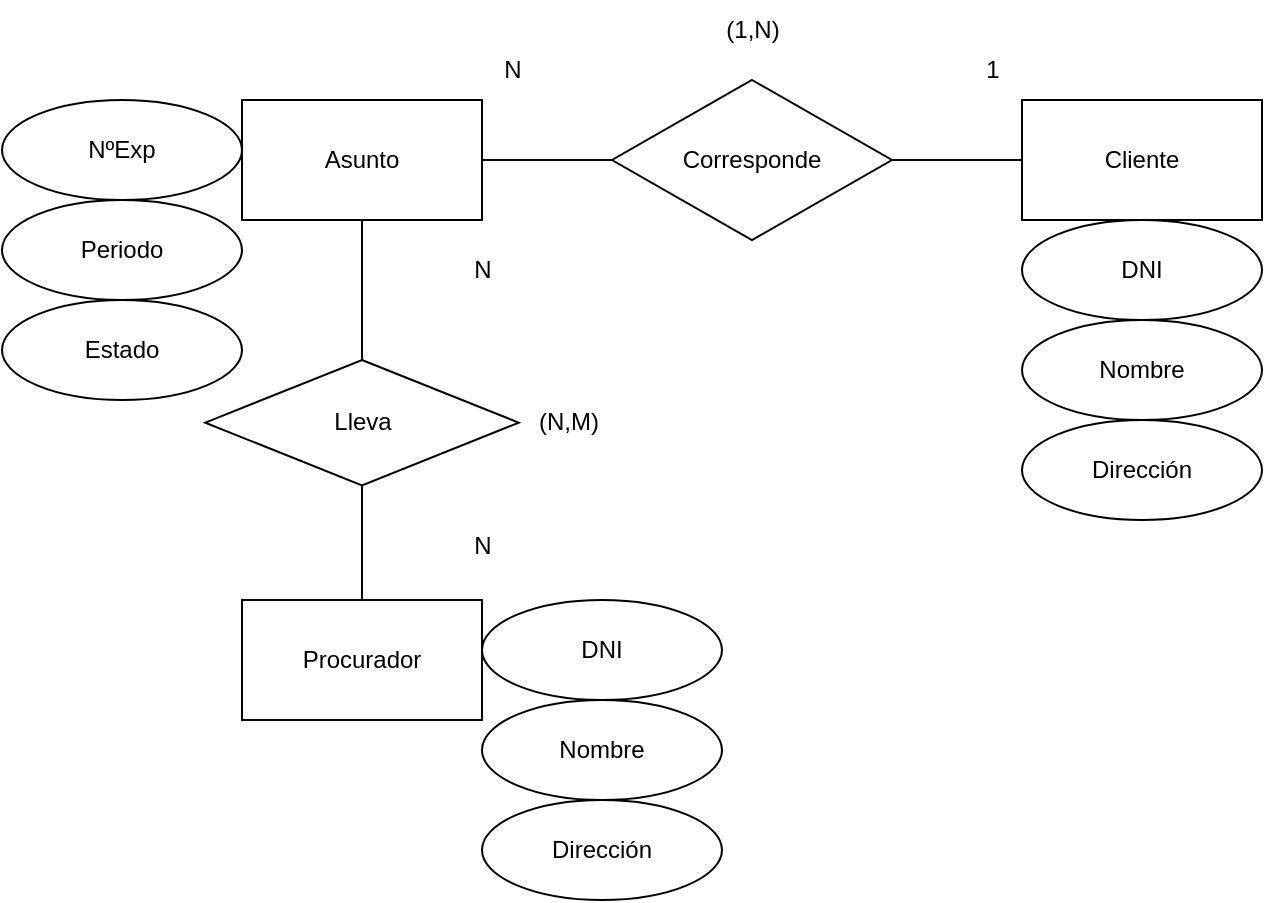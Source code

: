 <mxfile version="24.2.8" type="github" pages="4">
  <diagram id="R2lEEEUBdFMjLlhIrx00" name="Ejercicio1">
    <mxGraphModel dx="1884" dy="446" grid="1" gridSize="10" guides="1" tooltips="1" connect="1" arrows="1" fold="1" page="1" pageScale="1" pageWidth="850" pageHeight="1100" math="0" shadow="0" extFonts="Permanent Marker^https://fonts.googleapis.com/css?family=Permanent+Marker">
      <root>
        <mxCell id="0" />
        <mxCell id="1" parent="0" />
        <mxCell id="F15RlK86ZsekV8ikuqOl-1" value="Asunto" style="rounded=0;whiteSpace=wrap;html=1;" vertex="1" parent="1">
          <mxGeometry x="110" y="100" width="120" height="60" as="geometry" />
        </mxCell>
        <mxCell id="F15RlK86ZsekV8ikuqOl-2" value="Cliente" style="whiteSpace=wrap;html=1;" vertex="1" parent="1">
          <mxGeometry x="500" y="100" width="120" height="60" as="geometry" />
        </mxCell>
        <mxCell id="F15RlK86ZsekV8ikuqOl-5" value="Procurador" style="whiteSpace=wrap;html=1;" vertex="1" parent="1">
          <mxGeometry x="110" y="350" width="120" height="60" as="geometry" />
        </mxCell>
        <mxCell id="F15RlK86ZsekV8ikuqOl-7" value="" style="endArrow=none;html=1;rounded=0;exitX=1;exitY=0.5;exitDx=0;exitDy=0;entryX=0;entryY=0.5;entryDx=0;entryDy=0;" edge="1" parent="1" source="F15RlK86ZsekV8ikuqOl-1" target="F15RlK86ZsekV8ikuqOl-2">
          <mxGeometry width="50" height="50" relative="1" as="geometry">
            <mxPoint x="380" y="270" as="sourcePoint" />
            <mxPoint x="430" y="220" as="targetPoint" />
          </mxGeometry>
        </mxCell>
        <mxCell id="F15RlK86ZsekV8ikuqOl-9" value="Corresponde" style="rhombus;whiteSpace=wrap;html=1;" vertex="1" parent="1">
          <mxGeometry x="295" y="90" width="140" height="80" as="geometry" />
        </mxCell>
        <mxCell id="F15RlK86ZsekV8ikuqOl-10" value="NºExp" style="ellipse;whiteSpace=wrap;html=1;" vertex="1" parent="1">
          <mxGeometry x="-10" y="100" width="120" height="50" as="geometry" />
        </mxCell>
        <mxCell id="F15RlK86ZsekV8ikuqOl-11" value="Periodo" style="ellipse;whiteSpace=wrap;html=1;" vertex="1" parent="1">
          <mxGeometry x="-10" y="150" width="120" height="50" as="geometry" />
        </mxCell>
        <mxCell id="F15RlK86ZsekV8ikuqOl-12" value="Estado" style="ellipse;whiteSpace=wrap;html=1;" vertex="1" parent="1">
          <mxGeometry x="-10" y="200" width="120" height="50" as="geometry" />
        </mxCell>
        <mxCell id="F15RlK86ZsekV8ikuqOl-13" value="" style="endArrow=none;html=1;rounded=0;entryX=0.5;entryY=1;entryDx=0;entryDy=0;exitX=0.5;exitY=0;exitDx=0;exitDy=0;" edge="1" parent="1" source="F15RlK86ZsekV8ikuqOl-14" target="F15RlK86ZsekV8ikuqOl-1">
          <mxGeometry width="50" height="50" relative="1" as="geometry">
            <mxPoint x="380" y="270" as="sourcePoint" />
            <mxPoint x="430" y="220" as="targetPoint" />
          </mxGeometry>
        </mxCell>
        <mxCell id="F15RlK86ZsekV8ikuqOl-15" value="" style="endArrow=none;html=1;rounded=0;entryX=0.5;entryY=1;entryDx=0;entryDy=0;exitX=0.5;exitY=0;exitDx=0;exitDy=0;" edge="1" parent="1" source="F15RlK86ZsekV8ikuqOl-5" target="F15RlK86ZsekV8ikuqOl-14">
          <mxGeometry width="50" height="50" relative="1" as="geometry">
            <mxPoint x="440" y="340" as="sourcePoint" />
            <mxPoint x="230" y="130" as="targetPoint" />
          </mxGeometry>
        </mxCell>
        <mxCell id="F15RlK86ZsekV8ikuqOl-14" value="Lleva" style="rhombus;whiteSpace=wrap;html=1;rotation=0;" vertex="1" parent="1">
          <mxGeometry x="91.64" y="230" width="156.72" height="62.68" as="geometry" />
        </mxCell>
        <mxCell id="F15RlK86ZsekV8ikuqOl-18" value="DNI" style="ellipse;whiteSpace=wrap;html=1;" vertex="1" parent="1">
          <mxGeometry x="500" y="160" width="120" height="50" as="geometry" />
        </mxCell>
        <mxCell id="F15RlK86ZsekV8ikuqOl-19" value="Nombre" style="ellipse;whiteSpace=wrap;html=1;" vertex="1" parent="1">
          <mxGeometry x="500" y="210" width="120" height="50" as="geometry" />
        </mxCell>
        <mxCell id="F15RlK86ZsekV8ikuqOl-20" value="Dirección" style="ellipse;whiteSpace=wrap;html=1;" vertex="1" parent="1">
          <mxGeometry x="500" y="260" width="120" height="50" as="geometry" />
        </mxCell>
        <mxCell id="F15RlK86ZsekV8ikuqOl-21" value="DNI" style="ellipse;whiteSpace=wrap;html=1;" vertex="1" parent="1">
          <mxGeometry x="230" y="350" width="120" height="50" as="geometry" />
        </mxCell>
        <mxCell id="F15RlK86ZsekV8ikuqOl-22" value="Nombre" style="ellipse;whiteSpace=wrap;html=1;" vertex="1" parent="1">
          <mxGeometry x="230" y="400" width="120" height="50" as="geometry" />
        </mxCell>
        <mxCell id="F15RlK86ZsekV8ikuqOl-23" value="Dirección" style="ellipse;whiteSpace=wrap;html=1;" vertex="1" parent="1">
          <mxGeometry x="230" y="450" width="120" height="50" as="geometry" />
        </mxCell>
        <mxCell id="F15RlK86ZsekV8ikuqOl-25" value="1" style="text;html=1;align=center;verticalAlign=middle;resizable=0;points=[];autosize=1;strokeColor=none;fillColor=none;" vertex="1" parent="1">
          <mxGeometry x="470" y="70" width="30" height="30" as="geometry" />
        </mxCell>
        <mxCell id="F15RlK86ZsekV8ikuqOl-26" value="N" style="text;html=1;align=center;verticalAlign=middle;resizable=0;points=[];autosize=1;strokeColor=none;fillColor=none;" vertex="1" parent="1">
          <mxGeometry x="230" y="70" width="30" height="30" as="geometry" />
        </mxCell>
        <mxCell id="F15RlK86ZsekV8ikuqOl-27" value="(1,N&lt;span style=&quot;background-color: initial;&quot;&gt;)&lt;/span&gt;" style="text;html=1;align=center;verticalAlign=middle;resizable=0;points=[];autosize=1;strokeColor=none;fillColor=none;" vertex="1" parent="1">
          <mxGeometry x="340" y="50" width="50" height="30" as="geometry" />
        </mxCell>
        <mxCell id="F15RlK86ZsekV8ikuqOl-28" value="N" style="text;html=1;align=center;verticalAlign=middle;resizable=0;points=[];autosize=1;strokeColor=none;fillColor=none;" vertex="1" parent="1">
          <mxGeometry x="215" y="308" width="30" height="30" as="geometry" />
        </mxCell>
        <mxCell id="F15RlK86ZsekV8ikuqOl-29" value="N" style="text;html=1;align=center;verticalAlign=middle;resizable=0;points=[];autosize=1;strokeColor=none;fillColor=none;" vertex="1" parent="1">
          <mxGeometry x="215" y="170" width="30" height="30" as="geometry" />
        </mxCell>
        <mxCell id="F15RlK86ZsekV8ikuqOl-30" value="(N,M&lt;span style=&quot;background-color: initial;&quot;&gt;)&lt;/span&gt;" style="text;html=1;align=center;verticalAlign=middle;resizable=0;points=[];autosize=1;strokeColor=none;fillColor=none;" vertex="1" parent="1">
          <mxGeometry x="248.36" y="246.34" width="50" height="30" as="geometry" />
        </mxCell>
      </root>
    </mxGraphModel>
  </diagram>
  <diagram id="CXR2Wb69tk7Tgtd5U62r" name="Ejercicio2">
    <mxGraphModel dx="1034" dy="446" grid="1" gridSize="10" guides="1" tooltips="1" connect="1" arrows="1" fold="1" page="1" pageScale="1" pageWidth="850" pageHeight="1100" math="0" shadow="0">
      <root>
        <mxCell id="0" />
        <mxCell id="1" parent="0" />
        <mxCell id="1qrAcVEEd5SkYplnu0CV-1" value="Zoo" style="rounded=0;whiteSpace=wrap;html=1;" vertex="1" parent="1">
          <mxGeometry x="120" y="80" width="120" height="60" as="geometry" />
        </mxCell>
        <mxCell id="1qrAcVEEd5SkYplnu0CV-2" value="Nombre" style="ellipse;whiteSpace=wrap;html=1;" vertex="1" parent="1">
          <mxGeometry y="85" width="120" height="50" as="geometry" />
        </mxCell>
        <mxCell id="1qrAcVEEd5SkYplnu0CV-3" value="Localización" style="ellipse;whiteSpace=wrap;html=1;" vertex="1" parent="1">
          <mxGeometry y="135" width="120" height="50" as="geometry" />
        </mxCell>
        <mxCell id="1qrAcVEEd5SkYplnu0CV-5" value="Tamaño" style="ellipse;whiteSpace=wrap;html=1;" vertex="1" parent="1">
          <mxGeometry y="185" width="120" height="50" as="geometry" />
        </mxCell>
        <mxCell id="1qrAcVEEd5SkYplnu0CV-6" value="Presupuesto Anual" style="ellipse;whiteSpace=wrap;html=1;" vertex="1" parent="1">
          <mxGeometry y="235" width="120" height="50" as="geometry" />
        </mxCell>
        <mxCell id="1qrAcVEEd5SkYplnu0CV-7" value="Especie" style="rounded=0;whiteSpace=wrap;html=1;" vertex="1" parent="1">
          <mxGeometry x="730" y="80" width="120" height="60" as="geometry" />
        </mxCell>
        <mxCell id="1qrAcVEEd5SkYplnu0CV-8" value="Nombre Vulgar" style="ellipse;whiteSpace=wrap;html=1;" vertex="1" parent="1">
          <mxGeometry x="730" y="140" width="120" height="50" as="geometry" />
        </mxCell>
        <mxCell id="1qrAcVEEd5SkYplnu0CV-11" value="Nombre científico" style="ellipse;whiteSpace=wrap;html=1;" vertex="1" parent="1">
          <mxGeometry x="730" y="190" width="120" height="50" as="geometry" />
        </mxCell>
        <mxCell id="1qrAcVEEd5SkYplnu0CV-12" value="Familia" style="ellipse;whiteSpace=wrap;html=1;" vertex="1" parent="1">
          <mxGeometry x="730" y="240" width="120" height="50" as="geometry" />
        </mxCell>
        <mxCell id="1qrAcVEEd5SkYplnu0CV-13" value="¿Peligro extinción?" style="ellipse;whiteSpace=wrap;html=1;" vertex="1" parent="1">
          <mxGeometry x="730" y="290" width="120" height="50" as="geometry" />
        </mxCell>
        <mxCell id="1qrAcVEEd5SkYplnu0CV-14" value="Animal" style="rounded=0;whiteSpace=wrap;html=1;" vertex="1" parent="1">
          <mxGeometry x="420" y="80" width="120" height="60" as="geometry" />
        </mxCell>
        <mxCell id="1qrAcVEEd5SkYplnu0CV-16" value="" style="endArrow=none;html=1;rounded=0;exitX=1;exitY=0.5;exitDx=0;exitDy=0;entryX=0;entryY=0.5;entryDx=0;entryDy=0;" edge="1" parent="1" source="1qrAcVEEd5SkYplnu0CV-21" target="1qrAcVEEd5SkYplnu0CV-14">
          <mxGeometry width="50" height="50" relative="1" as="geometry">
            <mxPoint x="400" y="260" as="sourcePoint" />
            <mxPoint x="450" y="210" as="targetPoint" />
          </mxGeometry>
        </mxCell>
        <mxCell id="1qrAcVEEd5SkYplnu0CV-17" value="" style="endArrow=none;html=1;rounded=0;exitX=1;exitY=0.5;exitDx=0;exitDy=0;entryX=0;entryY=0.5;entryDx=0;entryDy=0;" edge="1" parent="1" source="1qrAcVEEd5SkYplnu0CV-22" target="1qrAcVEEd5SkYplnu0CV-7">
          <mxGeometry width="50" height="50" relative="1" as="geometry">
            <mxPoint x="460" y="109.5" as="sourcePoint" />
            <mxPoint x="520" y="109.5" as="targetPoint" />
          </mxGeometry>
        </mxCell>
        <mxCell id="1qrAcVEEd5SkYplnu0CV-18" value="NºIdentificacion" style="ellipse;whiteSpace=wrap;html=1;" vertex="1" parent="1">
          <mxGeometry x="420" y="140" width="120" height="50" as="geometry" />
        </mxCell>
        <mxCell id="1qrAcVEEd5SkYplnu0CV-23" value="" style="endArrow=none;html=1;rounded=0;exitX=1;exitY=0.5;exitDx=0;exitDy=0;entryX=0;entryY=0.5;entryDx=0;entryDy=0;" edge="1" parent="1" source="1qrAcVEEd5SkYplnu0CV-14" target="1qrAcVEEd5SkYplnu0CV-22">
          <mxGeometry width="50" height="50" relative="1" as="geometry">
            <mxPoint x="530" y="110" as="sourcePoint" />
            <mxPoint x="700" y="110" as="targetPoint" />
          </mxGeometry>
        </mxCell>
        <mxCell id="1qrAcVEEd5SkYplnu0CV-22" value="Pertenece" style="rhombus;whiteSpace=wrap;html=1;" vertex="1" parent="1">
          <mxGeometry x="600" y="85" width="80" height="50" as="geometry" />
        </mxCell>
        <mxCell id="1qrAcVEEd5SkYplnu0CV-24" value="" style="endArrow=none;html=1;rounded=0;exitX=1;exitY=0.5;exitDx=0;exitDy=0;entryX=0;entryY=0.5;entryDx=0;entryDy=0;" edge="1" parent="1" source="1qrAcVEEd5SkYplnu0CV-1" target="1qrAcVEEd5SkYplnu0CV-21">
          <mxGeometry width="50" height="50" relative="1" as="geometry">
            <mxPoint x="250" y="110" as="sourcePoint" />
            <mxPoint x="420" y="110" as="targetPoint" />
          </mxGeometry>
        </mxCell>
        <mxCell id="1qrAcVEEd5SkYplnu0CV-21" value="Tiene" style="rhombus;whiteSpace=wrap;html=1;" vertex="1" parent="1">
          <mxGeometry x="300" y="85" width="80" height="50" as="geometry" />
        </mxCell>
        <mxCell id="1qrAcVEEd5SkYplnu0CV-25" value="Especie" style="ellipse;whiteSpace=wrap;html=1;" vertex="1" parent="1">
          <mxGeometry x="420" y="190" width="120" height="50" as="geometry" />
        </mxCell>
        <mxCell id="1qrAcVEEd5SkYplnu0CV-26" value="Sexo" style="ellipse;whiteSpace=wrap;html=1;" vertex="1" parent="1">
          <mxGeometry x="420" y="240" width="120" height="50" as="geometry" />
        </mxCell>
        <mxCell id="1qrAcVEEd5SkYplnu0CV-27" value="Año nacimiento" style="ellipse;whiteSpace=wrap;html=1;" vertex="1" parent="1">
          <mxGeometry x="420" y="290" width="120" height="50" as="geometry" />
        </mxCell>
        <mxCell id="1qrAcVEEd5SkYplnu0CV-28" value="Pais Origen" style="ellipse;whiteSpace=wrap;html=1;" vertex="1" parent="1">
          <mxGeometry x="420" y="340" width="120" height="50" as="geometry" />
        </mxCell>
        <mxCell id="1qrAcVEEd5SkYplnu0CV-29" value="Continente" style="ellipse;whiteSpace=wrap;html=1;" vertex="1" parent="1">
          <mxGeometry x="420" y="390" width="120" height="50" as="geometry" />
        </mxCell>
        <mxCell id="1qrAcVEEd5SkYplnu0CV-30" value="N" style="text;html=1;align=center;verticalAlign=middle;resizable=0;points=[];autosize=1;strokeColor=none;fillColor=none;" vertex="1" parent="1">
          <mxGeometry x="390" y="50" width="30" height="30" as="geometry" />
        </mxCell>
        <mxCell id="1qrAcVEEd5SkYplnu0CV-31" value="1" style="text;html=1;align=center;verticalAlign=middle;resizable=0;points=[];autosize=1;strokeColor=none;fillColor=none;" vertex="1" parent="1">
          <mxGeometry x="240" y="50" width="30" height="30" as="geometry" />
        </mxCell>
        <mxCell id="1qrAcVEEd5SkYplnu0CV-32" value="(1,N)" style="text;html=1;align=center;verticalAlign=middle;resizable=0;points=[];autosize=1;strokeColor=none;fillColor=none;" vertex="1" parent="1">
          <mxGeometry x="315" y="38" width="50" height="30" as="geometry" />
        </mxCell>
        <mxCell id="1qrAcVEEd5SkYplnu0CV-33" value="(1,N)" style="text;html=1;align=center;verticalAlign=middle;resizable=0;points=[];autosize=1;strokeColor=none;fillColor=none;" vertex="1" parent="1">
          <mxGeometry x="615" y="38" width="50" height="30" as="geometry" />
        </mxCell>
        <mxCell id="1qrAcVEEd5SkYplnu0CV-34" value="1" style="text;html=1;align=center;verticalAlign=middle;resizable=0;points=[];autosize=1;strokeColor=none;fillColor=none;" vertex="1" parent="1">
          <mxGeometry x="700" y="50" width="30" height="30" as="geometry" />
        </mxCell>
        <mxCell id="1qrAcVEEd5SkYplnu0CV-35" value="N" style="text;html=1;align=center;verticalAlign=middle;resizable=0;points=[];autosize=1;strokeColor=none;fillColor=none;" vertex="1" parent="1">
          <mxGeometry x="540" y="50" width="30" height="30" as="geometry" />
        </mxCell>
        <mxCell id="1qrAcVEEd5SkYplnu0CV-36" value="" style="endArrow=none;dashed=1;html=1;rounded=0;entryX=0;entryY=0.5;entryDx=0;entryDy=0;exitX=1;exitY=0.5;exitDx=0;exitDy=0;" edge="1" parent="1" source="1qrAcVEEd5SkYplnu0CV-25" target="1qrAcVEEd5SkYplnu0CV-7">
          <mxGeometry width="50" height="50" relative="1" as="geometry">
            <mxPoint x="650" y="185" as="sourcePoint" />
            <mxPoint x="700" y="135" as="targetPoint" />
          </mxGeometry>
        </mxCell>
      </root>
    </mxGraphModel>
  </diagram>
  <diagram id="vvasE53OxaRX4iW6OCda" name="Ejercicio3">
    <mxGraphModel dx="1034" dy="446" grid="1" gridSize="10" guides="1" tooltips="1" connect="1" arrows="1" fold="1" page="1" pageScale="1" pageWidth="850" pageHeight="1100" math="0" shadow="0">
      <root>
        <mxCell id="0" />
        <mxCell id="1" parent="0" />
        <mxCell id="NeY4OhsJSQNsuHjUpiiP-1" value="Socio" style="rounded=0;whiteSpace=wrap;html=1;" vertex="1" parent="1">
          <mxGeometry y="60" width="120" height="60" as="geometry" />
        </mxCell>
        <mxCell id="NeY4OhsJSQNsuHjUpiiP-2" value="Barco" style="rounded=0;whiteSpace=wrap;html=1;" vertex="1" parent="1">
          <mxGeometry x="360" y="60" width="120" height="60" as="geometry" />
        </mxCell>
        <mxCell id="NeY4OhsJSQNsuHjUpiiP-3" value="Salidas" style="rounded=0;whiteSpace=wrap;html=1;" vertex="1" parent="1">
          <mxGeometry x="360" y="280" width="120" height="60" as="geometry" />
        </mxCell>
        <mxCell id="NeY4OhsJSQNsuHjUpiiP-4" value="" style="endArrow=none;html=1;rounded=0;entryX=0.5;entryY=1;entryDx=0;entryDy=0;exitX=0.5;exitY=0;exitDx=0;exitDy=0;" edge="1" parent="1" source="NeY4OhsJSQNsuHjUpiiP-3" target="NeY4OhsJSQNsuHjUpiiP-2">
          <mxGeometry width="50" height="50" relative="1" as="geometry">
            <mxPoint x="400" y="260" as="sourcePoint" />
            <mxPoint x="450" y="200" as="targetPoint" />
          </mxGeometry>
        </mxCell>
        <mxCell id="NeY4OhsJSQNsuHjUpiiP-5" value="Realiza" style="rhombus;whiteSpace=wrap;html=1;" vertex="1" parent="1">
          <mxGeometry x="340" y="170" width="160" height="60" as="geometry" />
        </mxCell>
        <mxCell id="NeY4OhsJSQNsuHjUpiiP-7" value="" style="endArrow=none;html=1;rounded=0;exitX=1;exitY=0.5;exitDx=0;exitDy=0;entryX=0;entryY=0.5;entryDx=0;entryDy=0;" edge="1" parent="1" source="NeY4OhsJSQNsuHjUpiiP-6" target="NeY4OhsJSQNsuHjUpiiP-2">
          <mxGeometry width="50" height="50" relative="1" as="geometry">
            <mxPoint x="400" y="260" as="sourcePoint" />
            <mxPoint x="450" y="210" as="targetPoint" />
          </mxGeometry>
        </mxCell>
        <mxCell id="NeY4OhsJSQNsuHjUpiiP-8" value="" style="endArrow=none;html=1;rounded=0;exitX=1;exitY=0.5;exitDx=0;exitDy=0;entryX=0;entryY=0.5;entryDx=0;entryDy=0;" edge="1" parent="1" source="NeY4OhsJSQNsuHjUpiiP-1" target="NeY4OhsJSQNsuHjUpiiP-6">
          <mxGeometry width="50" height="50" relative="1" as="geometry">
            <mxPoint x="120" y="90" as="sourcePoint" />
            <mxPoint x="360" y="90" as="targetPoint" />
          </mxGeometry>
        </mxCell>
        <mxCell id="NeY4OhsJSQNsuHjUpiiP-6" value="Posee" style="rhombus;whiteSpace=wrap;html=1;" vertex="1" parent="1">
          <mxGeometry x="160" y="60" width="160" height="60" as="geometry" />
        </mxCell>
        <mxCell id="NeY4OhsJSQNsuHjUpiiP-9" value="Datos Personales" style="ellipse;whiteSpace=wrap;html=1;" vertex="1" parent="1">
          <mxGeometry y="120" width="120" height="50" as="geometry" />
        </mxCell>
        <mxCell id="NeY4OhsJSQNsuHjUpiiP-10" value="Barco" style="ellipse;whiteSpace=wrap;html=1;" vertex="1" parent="1">
          <mxGeometry y="170" width="120" height="50" as="geometry" />
        </mxCell>
        <mxCell id="NeY4OhsJSQNsuHjUpiiP-11" value="(1,N)" style="text;html=1;align=center;verticalAlign=middle;resizable=0;points=[];autosize=1;strokeColor=none;fillColor=none;" vertex="1" parent="1">
          <mxGeometry x="215" y="18" width="50" height="30" as="geometry" />
        </mxCell>
        <mxCell id="NeY4OhsJSQNsuHjUpiiP-12" value="1" style="text;html=1;align=center;verticalAlign=middle;resizable=0;points=[];autosize=1;strokeColor=none;fillColor=none;" vertex="1" parent="1">
          <mxGeometry x="120" y="30" width="30" height="30" as="geometry" />
        </mxCell>
        <mxCell id="NeY4OhsJSQNsuHjUpiiP-13" value="N" style="text;html=1;align=center;verticalAlign=middle;resizable=0;points=[];autosize=1;strokeColor=none;fillColor=none;" vertex="1" parent="1">
          <mxGeometry x="330" y="30" width="30" height="30" as="geometry" />
        </mxCell>
        <mxCell id="NeY4OhsJSQNsuHjUpiiP-14" value="1" style="text;html=1;align=center;verticalAlign=middle;resizable=0;points=[];autosize=1;strokeColor=none;fillColor=none;" vertex="1" parent="1">
          <mxGeometry x="330" y="120" width="30" height="30" as="geometry" />
        </mxCell>
        <mxCell id="NeY4OhsJSQNsuHjUpiiP-15" value="N" style="text;html=1;align=center;verticalAlign=middle;resizable=0;points=[];autosize=1;strokeColor=none;fillColor=none;" vertex="1" parent="1">
          <mxGeometry x="330" y="250" width="30" height="30" as="geometry" />
        </mxCell>
        <mxCell id="NeY4OhsJSQNsuHjUpiiP-16" value="(1,N)" style="text;html=1;align=center;verticalAlign=middle;resizable=0;points=[];autosize=1;strokeColor=none;fillColor=none;" vertex="1" parent="1">
          <mxGeometry x="280" y="185" width="50" height="30" as="geometry" />
        </mxCell>
        <mxCell id="NeY4OhsJSQNsuHjUpiiP-18" value="Fecha" style="ellipse;whiteSpace=wrap;html=1;" vertex="1" parent="1">
          <mxGeometry x="360" y="340" width="120" height="50" as="geometry" />
        </mxCell>
        <mxCell id="NeY4OhsJSQNsuHjUpiiP-20" value="Hora salida" style="ellipse;whiteSpace=wrap;html=1;" vertex="1" parent="1">
          <mxGeometry x="360" y="390" width="120" height="50" as="geometry" />
        </mxCell>
        <mxCell id="NeY4OhsJSQNsuHjUpiiP-21" value="Destino" style="ellipse;whiteSpace=wrap;html=1;" vertex="1" parent="1">
          <mxGeometry x="480" y="340" width="120" height="50" as="geometry" />
        </mxCell>
        <mxCell id="NeY4OhsJSQNsuHjUpiiP-22" value="Datos patrón" style="ellipse;whiteSpace=wrap;html=1;" vertex="1" parent="1">
          <mxGeometry x="480" y="390" width="120" height="50" as="geometry" />
        </mxCell>
        <mxCell id="NeY4OhsJSQNsuHjUpiiP-23" value="NºMatrícula" style="ellipse;whiteSpace=wrap;html=1;" vertex="1" parent="1">
          <mxGeometry x="480" y="10" width="120" height="50" as="geometry" />
        </mxCell>
        <mxCell id="NeY4OhsJSQNsuHjUpiiP-24" value="NºAmarre" style="ellipse;whiteSpace=wrap;html=1;" vertex="1" parent="1">
          <mxGeometry x="480" y="60" width="120" height="50" as="geometry" />
        </mxCell>
        <mxCell id="NeY4OhsJSQNsuHjUpiiP-25" value="Nombre" style="ellipse;whiteSpace=wrap;html=1;" vertex="1" parent="1">
          <mxGeometry x="600" y="10" width="120" height="50" as="geometry" />
        </mxCell>
        <mxCell id="NeY4OhsJSQNsuHjUpiiP-26" value="Cuota" style="ellipse;whiteSpace=wrap;html=1;" vertex="1" parent="1">
          <mxGeometry x="600" y="60" width="120" height="50" as="geometry" />
        </mxCell>
      </root>
    </mxGraphModel>
  </diagram>
  <diagram id="GfyUb5Xworc6xzD0EFvz" name="Ejercicio4">
    <mxGraphModel dx="1477" dy="637" grid="1" gridSize="10" guides="1" tooltips="1" connect="1" arrows="1" fold="1" page="1" pageScale="1" pageWidth="850" pageHeight="1100" math="0" shadow="0">
      <root>
        <mxCell id="0" />
        <mxCell id="1" parent="0" />
        <mxCell id="8nLM39XnYa3jqfT0NvKw-1" value="Socio" style="rounded=0;whiteSpace=wrap;html=1;" vertex="1" parent="1">
          <mxGeometry x="580" y="60" width="120" height="60" as="geometry" />
        </mxCell>
        <mxCell id="8nLM39XnYa3jqfT0NvKw-2" value="Hoja petición" style="rounded=0;whiteSpace=wrap;html=1;" vertex="1" parent="1">
          <mxGeometry x="130" y="160" width="120" height="60" as="geometry" />
        </mxCell>
        <mxCell id="8nLM39XnYa3jqfT0NvKw-3" value="Libros" style="rounded=0;whiteSpace=wrap;html=1;" vertex="1" parent="1">
          <mxGeometry x="270" y="420" width="120" height="60" as="geometry" />
        </mxCell>
        <mxCell id="8nLM39XnYa3jqfT0NvKw-4" value="Colección" style="whiteSpace=wrap;html=1;" vertex="1" parent="1">
          <mxGeometry x="10" y="420" width="120" height="60" as="geometry" />
        </mxCell>
        <mxCell id="8nLM39XnYa3jqfT0NvKw-5" value="Población" style="rounded=0;whiteSpace=wrap;html=1;" vertex="1" parent="1">
          <mxGeometry x="660" y="230" width="120" height="60" as="geometry" />
        </mxCell>
        <mxCell id="8nLM39XnYa3jqfT0NvKw-6" value="Provincia" style="rounded=0;whiteSpace=wrap;html=1;" vertex="1" parent="1">
          <mxGeometry x="660" y="365" width="120" height="60" as="geometry" />
        </mxCell>
        <mxCell id="8nLM39XnYa3jqfT0NvKw-8" value="" style="endArrow=none;html=1;rounded=0;exitX=1;exitY=0.5;exitDx=0;exitDy=0;entryX=0;entryY=0.5;entryDx=0;entryDy=0;" edge="1" parent="1" source="8nLM39XnYa3jqfT0NvKw-7" target="8nLM39XnYa3jqfT0NvKw-1">
          <mxGeometry width="50" height="50" relative="1" as="geometry">
            <mxPoint x="420" y="300" as="sourcePoint" />
            <mxPoint x="470" y="250" as="targetPoint" />
          </mxGeometry>
        </mxCell>
        <mxCell id="8nLM39XnYa3jqfT0NvKw-9" value="" style="endArrow=none;html=1;rounded=0;exitX=0.5;exitY=0;exitDx=0;exitDy=0;entryX=0.5;entryY=1;entryDx=0;entryDy=0;" edge="1" parent="1" source="8nLM39XnYa3jqfT0NvKw-2" target="8nLM39XnYa3jqfT0NvKw-7">
          <mxGeometry width="50" height="50" relative="1" as="geometry">
            <mxPoint x="190" y="160" as="sourcePoint" />
            <mxPoint x="580" y="90" as="targetPoint" />
          </mxGeometry>
        </mxCell>
        <mxCell id="8nLM39XnYa3jqfT0NvKw-7" value="Realiza" style="rhombus;whiteSpace=wrap;html=1;" vertex="1" parent="1">
          <mxGeometry x="150" y="65" width="80" height="50" as="geometry" />
        </mxCell>
        <mxCell id="8nLM39XnYa3jqfT0NvKw-14" style="edgeStyle=orthogonalEdgeStyle;rounded=0;orthogonalLoop=1;jettySize=auto;html=1;exitX=0.5;exitY=0;exitDx=0;exitDy=0;entryX=0.5;entryY=0;entryDx=0;entryDy=0;" edge="1" parent="1" source="8nLM39XnYa3jqfT0NvKw-12" target="8nLM39XnYa3jqfT0NvKw-1">
          <mxGeometry relative="1" as="geometry" />
        </mxCell>
        <mxCell id="8nLM39XnYa3jqfT0NvKw-15" style="edgeStyle=orthogonalEdgeStyle;rounded=0;orthogonalLoop=1;jettySize=auto;html=1;exitX=0.5;exitY=1;exitDx=0;exitDy=0;entryX=1;entryY=1;entryDx=0;entryDy=0;" edge="1" parent="1" source="8nLM39XnYa3jqfT0NvKw-12" target="8nLM39XnYa3jqfT0NvKw-1">
          <mxGeometry relative="1" as="geometry" />
        </mxCell>
        <mxCell id="8nLM39XnYa3jqfT0NvKw-12" value="Avala" style="rhombus;whiteSpace=wrap;html=1;" vertex="1" parent="1">
          <mxGeometry x="740" y="60" width="80" height="50" as="geometry" />
        </mxCell>
        <mxCell id="8nLM39XnYa3jqfT0NvKw-18" value="" style="endArrow=none;html=1;rounded=0;entryX=0.5;entryY=1;entryDx=0;entryDy=0;exitX=0.5;exitY=0;exitDx=0;exitDy=0;" edge="1" parent="1" source="8nLM39XnYa3jqfT0NvKw-16" target="8nLM39XnYa3jqfT0NvKw-2">
          <mxGeometry width="50" height="50" relative="1" as="geometry">
            <mxPoint x="420" y="300" as="sourcePoint" />
            <mxPoint x="470" y="250" as="targetPoint" />
          </mxGeometry>
        </mxCell>
        <mxCell id="8nLM39XnYa3jqfT0NvKw-19" value="" style="endArrow=none;html=1;rounded=0;entryX=0.5;entryY=1;entryDx=0;entryDy=0;exitX=0.5;exitY=0;exitDx=0;exitDy=0;" edge="1" parent="1" source="8nLM39XnYa3jqfT0NvKw-3" target="8nLM39XnYa3jqfT0NvKw-16">
          <mxGeometry width="50" height="50" relative="1" as="geometry">
            <mxPoint x="150" y="410" as="sourcePoint" />
            <mxPoint x="190" y="220" as="targetPoint" />
          </mxGeometry>
        </mxCell>
        <mxCell id="8nLM39XnYa3jqfT0NvKw-16" value="Solicita" style="rhombus;whiteSpace=wrap;html=1;" vertex="1" parent="1">
          <mxGeometry x="290" y="280" width="80" height="50" as="geometry" />
        </mxCell>
        <mxCell id="8nLM39XnYa3jqfT0NvKw-21" value="" style="endArrow=none;html=1;rounded=0;exitX=1;exitY=0.5;exitDx=0;exitDy=0;entryX=0;entryY=0.5;entryDx=0;entryDy=0;" edge="1" parent="1" source="8nLM39XnYa3jqfT0NvKw-20" target="8nLM39XnYa3jqfT0NvKw-3">
          <mxGeometry width="50" height="50" relative="1" as="geometry">
            <mxPoint x="420" y="300" as="sourcePoint" />
            <mxPoint x="470" y="250" as="targetPoint" />
          </mxGeometry>
        </mxCell>
        <mxCell id="8nLM39XnYa3jqfT0NvKw-22" value="" style="endArrow=none;html=1;rounded=0;exitX=1;exitY=0.5;exitDx=0;exitDy=0;entryX=0;entryY=0.5;entryDx=0;entryDy=0;" edge="1" parent="1" source="8nLM39XnYa3jqfT0NvKw-4" target="8nLM39XnYa3jqfT0NvKw-20">
          <mxGeometry width="50" height="50" relative="1" as="geometry">
            <mxPoint x="130" y="450" as="sourcePoint" />
            <mxPoint x="270" y="450" as="targetPoint" />
          </mxGeometry>
        </mxCell>
        <mxCell id="8nLM39XnYa3jqfT0NvKw-20" value="Pertenece" style="rhombus;whiteSpace=wrap;html=1;" vertex="1" parent="1">
          <mxGeometry x="160" y="425" width="80" height="50" as="geometry" />
        </mxCell>
        <mxCell id="8nLM39XnYa3jqfT0NvKw-23" value="Almacén" style="rounded=0;whiteSpace=wrap;html=1;" vertex="1" parent="1">
          <mxGeometry x="410" y="525" width="120" height="60" as="geometry" />
        </mxCell>
        <mxCell id="8nLM39XnYa3jqfT0NvKw-25" value="" style="endArrow=none;html=1;rounded=0;exitX=1;exitY=0.5;exitDx=0;exitDy=0;entryX=0;entryY=0.5;entryDx=0;entryDy=0;" edge="1" parent="1" source="8nLM39XnYa3jqfT0NvKw-24" target="8nLM39XnYa3jqfT0NvKw-23">
          <mxGeometry width="50" height="50" relative="1" as="geometry">
            <mxPoint x="420" y="300" as="sourcePoint" />
            <mxPoint x="470" y="250" as="targetPoint" />
          </mxGeometry>
        </mxCell>
        <mxCell id="8nLM39XnYa3jqfT0NvKw-27" value="" style="endArrow=none;html=1;rounded=0;exitX=0.5;exitY=1;exitDx=0;exitDy=0;entryX=0.5;entryY=0;entryDx=0;entryDy=0;" edge="1" parent="1" source="8nLM39XnYa3jqfT0NvKw-3" target="8nLM39XnYa3jqfT0NvKw-24">
          <mxGeometry width="50" height="50" relative="1" as="geometry">
            <mxPoint x="330" y="480" as="sourcePoint" />
            <mxPoint x="390" y="560" as="targetPoint" />
          </mxGeometry>
        </mxCell>
        <mxCell id="8nLM39XnYa3jqfT0NvKw-24" value="Almacena" style="rhombus;whiteSpace=wrap;html=1;" vertex="1" parent="1">
          <mxGeometry x="290" y="530" width="80" height="50" as="geometry" />
        </mxCell>
        <mxCell id="8nLM39XnYa3jqfT0NvKw-29" value="Se sitúa" style="rhombus;whiteSpace=wrap;html=1;" vertex="1" parent="1">
          <mxGeometry x="640" y="490" width="80" height="50" as="geometry" />
        </mxCell>
        <mxCell id="8nLM39XnYa3jqfT0NvKw-30" value="Surte" style="rhombus;whiteSpace=wrap;html=1;" vertex="1" parent="1">
          <mxGeometry x="740" y="520" width="80" height="50" as="geometry" />
        </mxCell>
        <mxCell id="8nLM39XnYa3jqfT0NvKw-31" value="" style="endArrow=none;html=1;rounded=0;exitX=0.5;exitY=1;exitDx=0;exitDy=0;entryX=1;entryY=0;entryDx=0;entryDy=0;" edge="1" parent="1" source="8nLM39XnYa3jqfT0NvKw-6" target="8nLM39XnYa3jqfT0NvKw-29">
          <mxGeometry width="50" height="50" relative="1" as="geometry">
            <mxPoint x="420" y="300" as="sourcePoint" />
            <mxPoint x="690" y="480" as="targetPoint" />
          </mxGeometry>
        </mxCell>
        <mxCell id="8nLM39XnYa3jqfT0NvKw-32" value="" style="endArrow=none;html=1;rounded=0;exitX=0;exitY=0.5;exitDx=0;exitDy=0;entryX=1;entryY=0.5;entryDx=0;entryDy=0;" edge="1" parent="1" source="8nLM39XnYa3jqfT0NvKw-29" target="8nLM39XnYa3jqfT0NvKw-23">
          <mxGeometry width="50" height="50" relative="1" as="geometry">
            <mxPoint x="720" y="485" as="sourcePoint" />
            <mxPoint x="670" y="515" as="targetPoint" />
          </mxGeometry>
        </mxCell>
        <mxCell id="8nLM39XnYa3jqfT0NvKw-33" value="" style="endArrow=none;html=1;rounded=0;exitX=0.5;exitY=1;exitDx=0;exitDy=0;entryX=0.5;entryY=0;entryDx=0;entryDy=0;" edge="1" parent="1" source="8nLM39XnYa3jqfT0NvKw-6" target="8nLM39XnYa3jqfT0NvKw-30">
          <mxGeometry width="50" height="50" relative="1" as="geometry">
            <mxPoint x="730" y="495" as="sourcePoint" />
            <mxPoint x="680" y="525" as="targetPoint" />
          </mxGeometry>
        </mxCell>
        <mxCell id="8nLM39XnYa3jqfT0NvKw-34" value="" style="endArrow=none;html=1;rounded=0;exitX=1;exitY=0.5;exitDx=0;exitDy=0;entryX=0;entryY=0.5;entryDx=0;entryDy=0;" edge="1" parent="1" source="8nLM39XnYa3jqfT0NvKw-23" target="8nLM39XnYa3jqfT0NvKw-30">
          <mxGeometry width="50" height="50" relative="1" as="geometry">
            <mxPoint x="740" y="505" as="sourcePoint" />
            <mxPoint x="690" y="535" as="targetPoint" />
          </mxGeometry>
        </mxCell>
        <mxCell id="8nLM39XnYa3jqfT0NvKw-36" value="Pertenece" style="rhombus;whiteSpace=wrap;html=1;" vertex="1" parent="1">
          <mxGeometry x="540" y="300" width="80" height="50" as="geometry" />
        </mxCell>
        <mxCell id="8nLM39XnYa3jqfT0NvKw-39" value="" style="endArrow=none;html=1;rounded=0;exitX=0;exitY=0.5;exitDx=0;exitDy=0;entryX=1;entryY=1;entryDx=0;entryDy=0;" edge="1" parent="1" source="8nLM39XnYa3jqfT0NvKw-6" target="8nLM39XnYa3jqfT0NvKw-36">
          <mxGeometry width="50" height="50" relative="1" as="geometry">
            <mxPoint x="420" y="300" as="sourcePoint" />
            <mxPoint x="470" y="250" as="targetPoint" />
          </mxGeometry>
        </mxCell>
        <mxCell id="8nLM39XnYa3jqfT0NvKw-40" value="" style="endArrow=none;html=1;rounded=0;exitX=1;exitY=0;exitDx=0;exitDy=0;entryX=0;entryY=0.5;entryDx=0;entryDy=0;" edge="1" parent="1" source="8nLM39XnYa3jqfT0NvKw-36" target="8nLM39XnYa3jqfT0NvKw-5">
          <mxGeometry width="50" height="50" relative="1" as="geometry">
            <mxPoint x="420" y="300" as="sourcePoint" />
            <mxPoint x="470" y="250" as="targetPoint" />
          </mxGeometry>
        </mxCell>
        <mxCell id="8nLM39XnYa3jqfT0NvKw-42" value="Pertenece" style="rhombus;whiteSpace=wrap;html=1;" vertex="1" parent="1">
          <mxGeometry x="580" y="165" width="80" height="50" as="geometry" />
        </mxCell>
        <mxCell id="8nLM39XnYa3jqfT0NvKw-43" value="" style="endArrow=none;html=1;rounded=0;exitX=1;exitY=1;exitDx=0;exitDy=0;entryX=0.25;entryY=0;entryDx=0;entryDy=0;" edge="1" parent="1" source="8nLM39XnYa3jqfT0NvKw-42" target="8nLM39XnYa3jqfT0NvKw-5">
          <mxGeometry width="50" height="50" relative="1" as="geometry">
            <mxPoint x="610" y="323" as="sourcePoint" />
            <mxPoint x="670" y="270" as="targetPoint" />
          </mxGeometry>
        </mxCell>
        <mxCell id="8nLM39XnYa3jqfT0NvKw-44" value="" style="endArrow=none;html=1;rounded=0;exitX=0.5;exitY=1;exitDx=0;exitDy=0;entryX=1;entryY=0;entryDx=0;entryDy=0;" edge="1" parent="1" source="8nLM39XnYa3jqfT0NvKw-1" target="8nLM39XnYa3jqfT0NvKw-42">
          <mxGeometry width="50" height="50" relative="1" as="geometry">
            <mxPoint x="620" y="333" as="sourcePoint" />
            <mxPoint x="680" y="280" as="targetPoint" />
          </mxGeometry>
        </mxCell>
        <mxCell id="8nLM39XnYa3jqfT0NvKw-45" value="Codigo Identificativo" style="ellipse;whiteSpace=wrap;html=1;" vertex="1" parent="1">
          <mxGeometry x="10" y="170" width="120" height="50" as="geometry" />
        </mxCell>
        <mxCell id="8nLM39XnYa3jqfT0NvKw-46" value="Forma envio" style="ellipse;whiteSpace=wrap;html=1;" vertex="1" parent="1">
          <mxGeometry x="10" y="220" width="120" height="50" as="geometry" />
        </mxCell>
        <mxCell id="8nLM39XnYa3jqfT0NvKw-47" value="Cantidad ejemplar" style="ellipse;whiteSpace=wrap;html=1;" vertex="1" parent="1">
          <mxGeometry x="10" y="270" width="120" height="50" as="geometry" />
        </mxCell>
        <mxCell id="8nLM39XnYa3jqfT0NvKw-48" value="Forma de pago" style="ellipse;whiteSpace=wrap;html=1;" vertex="1" parent="1">
          <mxGeometry x="10" y="320" width="120" height="50" as="geometry" />
        </mxCell>
        <mxCell id="8nLM39XnYa3jqfT0NvKw-50" value="NºIdentificativo" style="ellipse;whiteSpace=wrap;html=1;" vertex="1" parent="1">
          <mxGeometry x="460" y="90" width="120" height="50" as="geometry" />
        </mxCell>
        <mxCell id="8nLM39XnYa3jqfT0NvKw-51" value="Forma envio" style="ellipse;whiteSpace=wrap;html=1;" vertex="1" parent="1">
          <mxGeometry x="460" y="140" width="120" height="50" as="geometry" />
        </mxCell>
        <mxCell id="8nLM39XnYa3jqfT0NvKw-52" value="Cantidad ejemplar" style="ellipse;whiteSpace=wrap;html=1;" vertex="1" parent="1">
          <mxGeometry x="460" y="190" width="120" height="50" as="geometry" />
        </mxCell>
        <mxCell id="8nLM39XnYa3jqfT0NvKw-53" value="Forma de pago" style="ellipse;whiteSpace=wrap;html=1;" vertex="1" parent="1">
          <mxGeometry x="460" y="240" width="120" height="50" as="geometry" />
        </mxCell>
      </root>
    </mxGraphModel>
  </diagram>
</mxfile>
